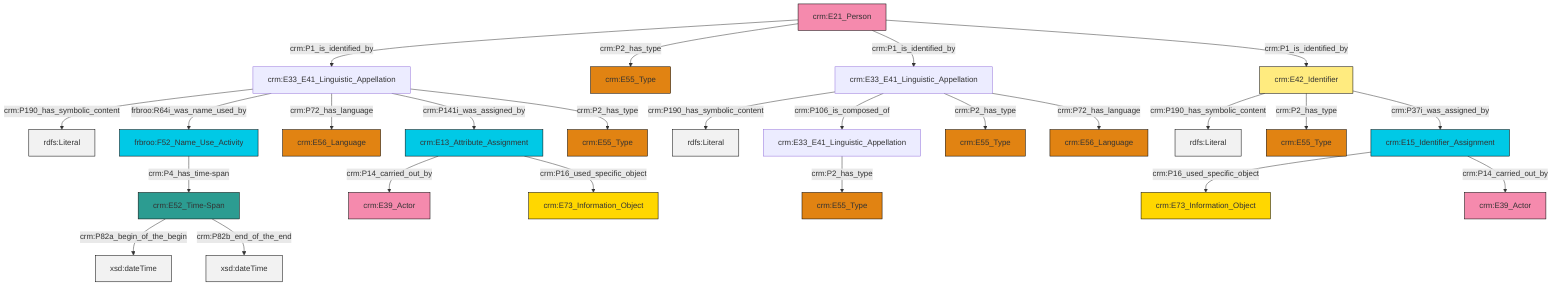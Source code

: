 graph TD
classDef Literal fill:#f2f2f2,stroke:#000000;
classDef CRM_Entity fill:#FFFFFF,stroke:#000000;
classDef Temporal_Entity fill:#00C9E6, stroke:#000000;
classDef Type fill:#E18312, stroke:#000000;
classDef Time-Span fill:#2C9C91, stroke:#000000;
classDef Appellation fill:#FFEB7F, stroke:#000000;
classDef Place fill:#008836, stroke:#000000;
classDef Persistent_Item fill:#B266B2, stroke:#000000;
classDef Conceptual_Object fill:#FFD700, stroke:#000000;
classDef Physical_Thing fill:#D2B48C, stroke:#000000;
classDef Actor fill:#f58aad, stroke:#000000;
classDef PC_Classes fill:#4ce600, stroke:#000000;
classDef Multi fill:#cccccc,stroke:#000000;

0["crm:E21_Person"]:::Actor -->|crm:P1_is_identified_by| 1["crm:E33_E41_Linguistic_Appellation"]:::Default
0["crm:E21_Person"]:::Actor -->|crm:P2_has_type| 4["crm:E55_Type"]:::Type
5["crm:E52_Time-Span"]:::Time-Span -->|crm:P82a_begin_of_the_begin| 6[xsd:dateTime]:::Literal
0["crm:E21_Person"]:::Actor -->|crm:P1_is_identified_by| 7["crm:E33_E41_Linguistic_Appellation"]:::Default
8["crm:E13_Attribute_Assignment"]:::Temporal_Entity -->|crm:P14_carried_out_by| 9["crm:E39_Actor"]:::Actor
1["crm:E33_E41_Linguistic_Appellation"]:::Default -->|crm:P190_has_symbolic_content| 10[rdfs:Literal]:::Literal
1["crm:E33_E41_Linguistic_Appellation"]:::Default -->|frbroo:R64i_was_name_used_by| 2["frbroo:F52_Name_Use_Activity"]:::Temporal_Entity
7["crm:E33_E41_Linguistic_Appellation"]:::Default -->|crm:P190_has_symbolic_content| 12[rdfs:Literal]:::Literal
7["crm:E33_E41_Linguistic_Appellation"]:::Default -->|crm:P106_is_composed_of| 13["crm:E33_E41_Linguistic_Appellation"]:::Default
13["crm:E33_E41_Linguistic_Appellation"]:::Default -->|crm:P2_has_type| 14["crm:E55_Type"]:::Type
15["crm:E42_Identifier"]:::Appellation -->|crm:P190_has_symbolic_content| 16[rdfs:Literal]:::Literal
7["crm:E33_E41_Linguistic_Appellation"]:::Default -->|crm:P2_has_type| 18["crm:E55_Type"]:::Type
15["crm:E42_Identifier"]:::Appellation -->|crm:P2_has_type| 19["crm:E55_Type"]:::Type
2["frbroo:F52_Name_Use_Activity"]:::Temporal_Entity -->|crm:P4_has_time-span| 5["crm:E52_Time-Span"]:::Time-Span
7["crm:E33_E41_Linguistic_Appellation"]:::Default -->|crm:P72_has_language| 22["crm:E56_Language"]:::Type
1["crm:E33_E41_Linguistic_Appellation"]:::Default -->|crm:P72_has_language| 23["crm:E56_Language"]:::Type
5["crm:E52_Time-Span"]:::Time-Span -->|crm:P82b_end_of_the_end| 26[xsd:dateTime]:::Literal
0["crm:E21_Person"]:::Actor -->|crm:P1_is_identified_by| 15["crm:E42_Identifier"]:::Appellation
1["crm:E33_E41_Linguistic_Appellation"]:::Default -->|crm:P141i_was_assigned_by| 8["crm:E13_Attribute_Assignment"]:::Temporal_Entity
28["crm:E15_Identifier_Assignment"]:::Temporal_Entity -->|crm:P16_used_specific_object| 35["crm:E73_Information_Object"]:::Conceptual_Object
15["crm:E42_Identifier"]:::Appellation -->|crm:P37i_was_assigned_by| 28["crm:E15_Identifier_Assignment"]:::Temporal_Entity
8["crm:E13_Attribute_Assignment"]:::Temporal_Entity -->|crm:P16_used_specific_object| 37["crm:E73_Information_Object"]:::Conceptual_Object
28["crm:E15_Identifier_Assignment"]:::Temporal_Entity -->|crm:P14_carried_out_by| 33["crm:E39_Actor"]:::Actor
1["crm:E33_E41_Linguistic_Appellation"]:::Default -->|crm:P2_has_type| 20["crm:E55_Type"]:::Type